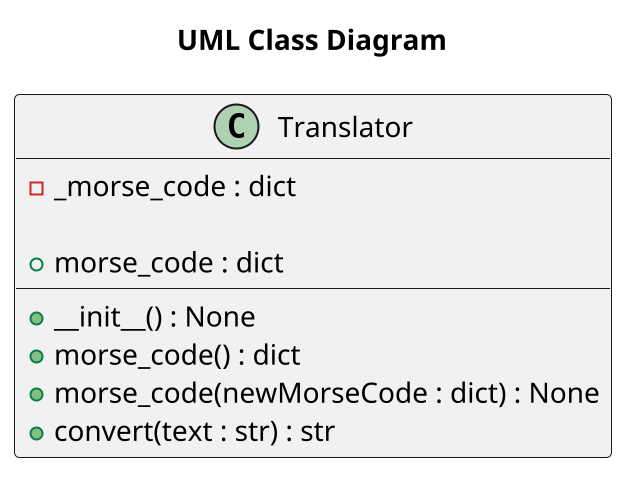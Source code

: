 @startuml
scale 2
title "UML Class Diagram"
class Translator {
    -_morse_code : dict

    +__init__() : None
    +morse_code : dict
    +morse_code() : dict
    +morse_code(newMorseCode : dict) : None
    +convert(text : str) : str
}
@enduml
